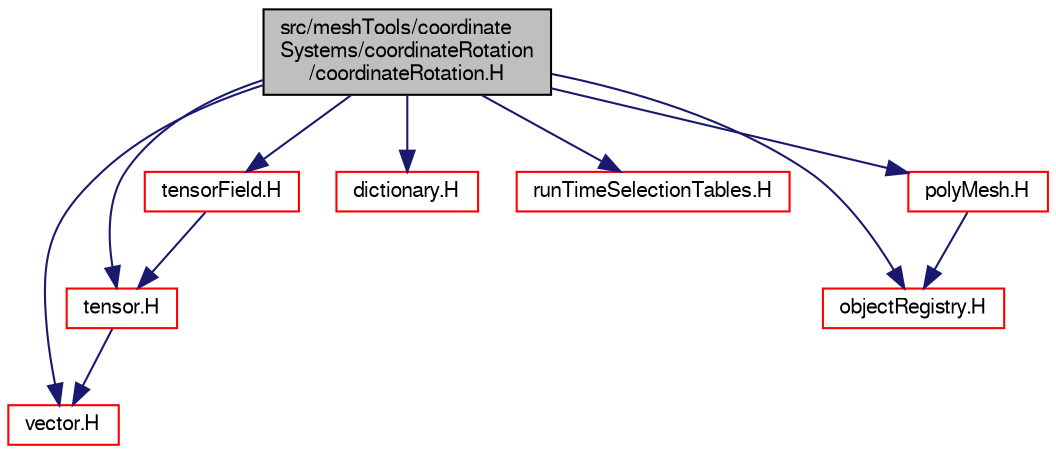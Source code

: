 digraph "src/meshTools/coordinateSystems/coordinateRotation/coordinateRotation.H"
{
  bgcolor="transparent";
  edge [fontname="FreeSans",fontsize="10",labelfontname="FreeSans",labelfontsize="10"];
  node [fontname="FreeSans",fontsize="10",shape=record];
  Node0 [label="src/meshTools/coordinate\lSystems/coordinateRotation\l/coordinateRotation.H",height=0.2,width=0.4,color="black", fillcolor="grey75", style="filled", fontcolor="black"];
  Node0 -> Node1 [color="midnightblue",fontsize="10",style="solid",fontname="FreeSans"];
  Node1 [label="vector.H",height=0.2,width=0.4,color="red",URL="$a12836.html"];
  Node0 -> Node46 [color="midnightblue",fontsize="10",style="solid",fontname="FreeSans"];
  Node46 [label="tensor.H",height=0.2,width=0.4,color="red",URL="$a12755.html"];
  Node46 -> Node1 [color="midnightblue",fontsize="10",style="solid",fontname="FreeSans"];
  Node0 -> Node55 [color="midnightblue",fontsize="10",style="solid",fontname="FreeSans"];
  Node55 [label="tensorField.H",height=0.2,width=0.4,color="red",URL="$a09716.html"];
  Node55 -> Node46 [color="midnightblue",fontsize="10",style="solid",fontname="FreeSans"];
  Node0 -> Node98 [color="midnightblue",fontsize="10",style="solid",fontname="FreeSans"];
  Node98 [label="dictionary.H",height=0.2,width=0.4,color="red",URL="$a08804.html"];
  Node0 -> Node110 [color="midnightblue",fontsize="10",style="solid",fontname="FreeSans"];
  Node110 [label="runTimeSelectionTables.H",height=0.2,width=0.4,color="red",URL="$a09266.html",tooltip="Macros to ease declaration of run-time selection tables. "];
  Node0 -> Node113 [color="midnightblue",fontsize="10",style="solid",fontname="FreeSans"];
  Node113 [label="objectRegistry.H",height=0.2,width=0.4,color="red",URL="$a09242.html"];
  Node0 -> Node128 [color="midnightblue",fontsize="10",style="solid",fontname="FreeSans"];
  Node128 [label="polyMesh.H",height=0.2,width=0.4,color="red",URL="$a11630.html"];
  Node128 -> Node113 [color="midnightblue",fontsize="10",style="solid",fontname="FreeSans"];
}
